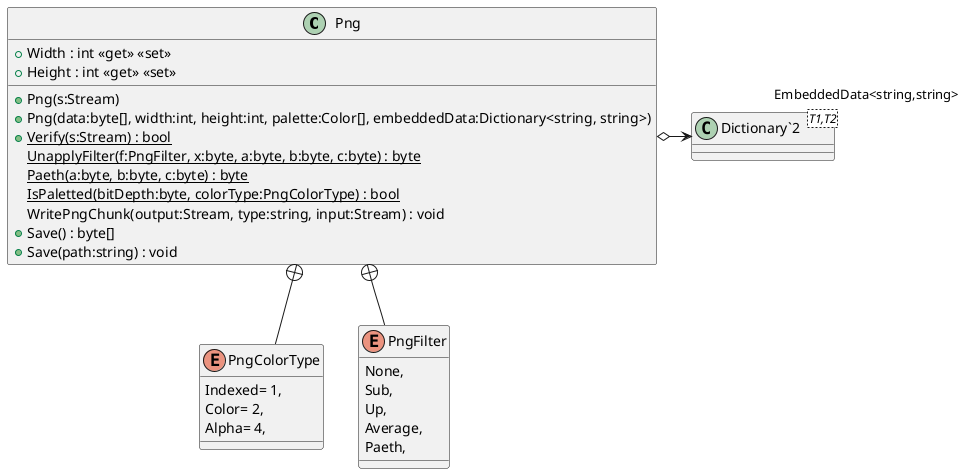 @startuml
class Png {
    + Width : int <<get>> <<set>>
    + Height : int <<get>> <<set>>
    + Png(s:Stream)
    + Png(data:byte[], width:int, height:int, palette:Color[], embeddedData:Dictionary<string, string>)
    + {static} Verify(s:Stream) : bool
    {static} UnapplyFilter(f:PngFilter, x:byte, a:byte, b:byte, c:byte) : byte
    {static} Paeth(a:byte, b:byte, c:byte) : byte
    {static} IsPaletted(bitDepth:byte, colorType:PngColorType) : bool
    WritePngChunk(output:Stream, type:string, input:Stream) : void
    + Save() : byte[]
    + Save(path:string) : void
}
class "Dictionary`2"<T1,T2> {
}
enum PngColorType {
    Indexed= 1,
    Color= 2,
    Alpha= 4,
}
enum PngFilter {
    None,
    Sub,
    Up,
    Average,
    Paeth,
}
Png o-> "EmbeddedData<string,string>" "Dictionary`2"
Png +-- PngColorType
Png +-- PngFilter
@enduml
